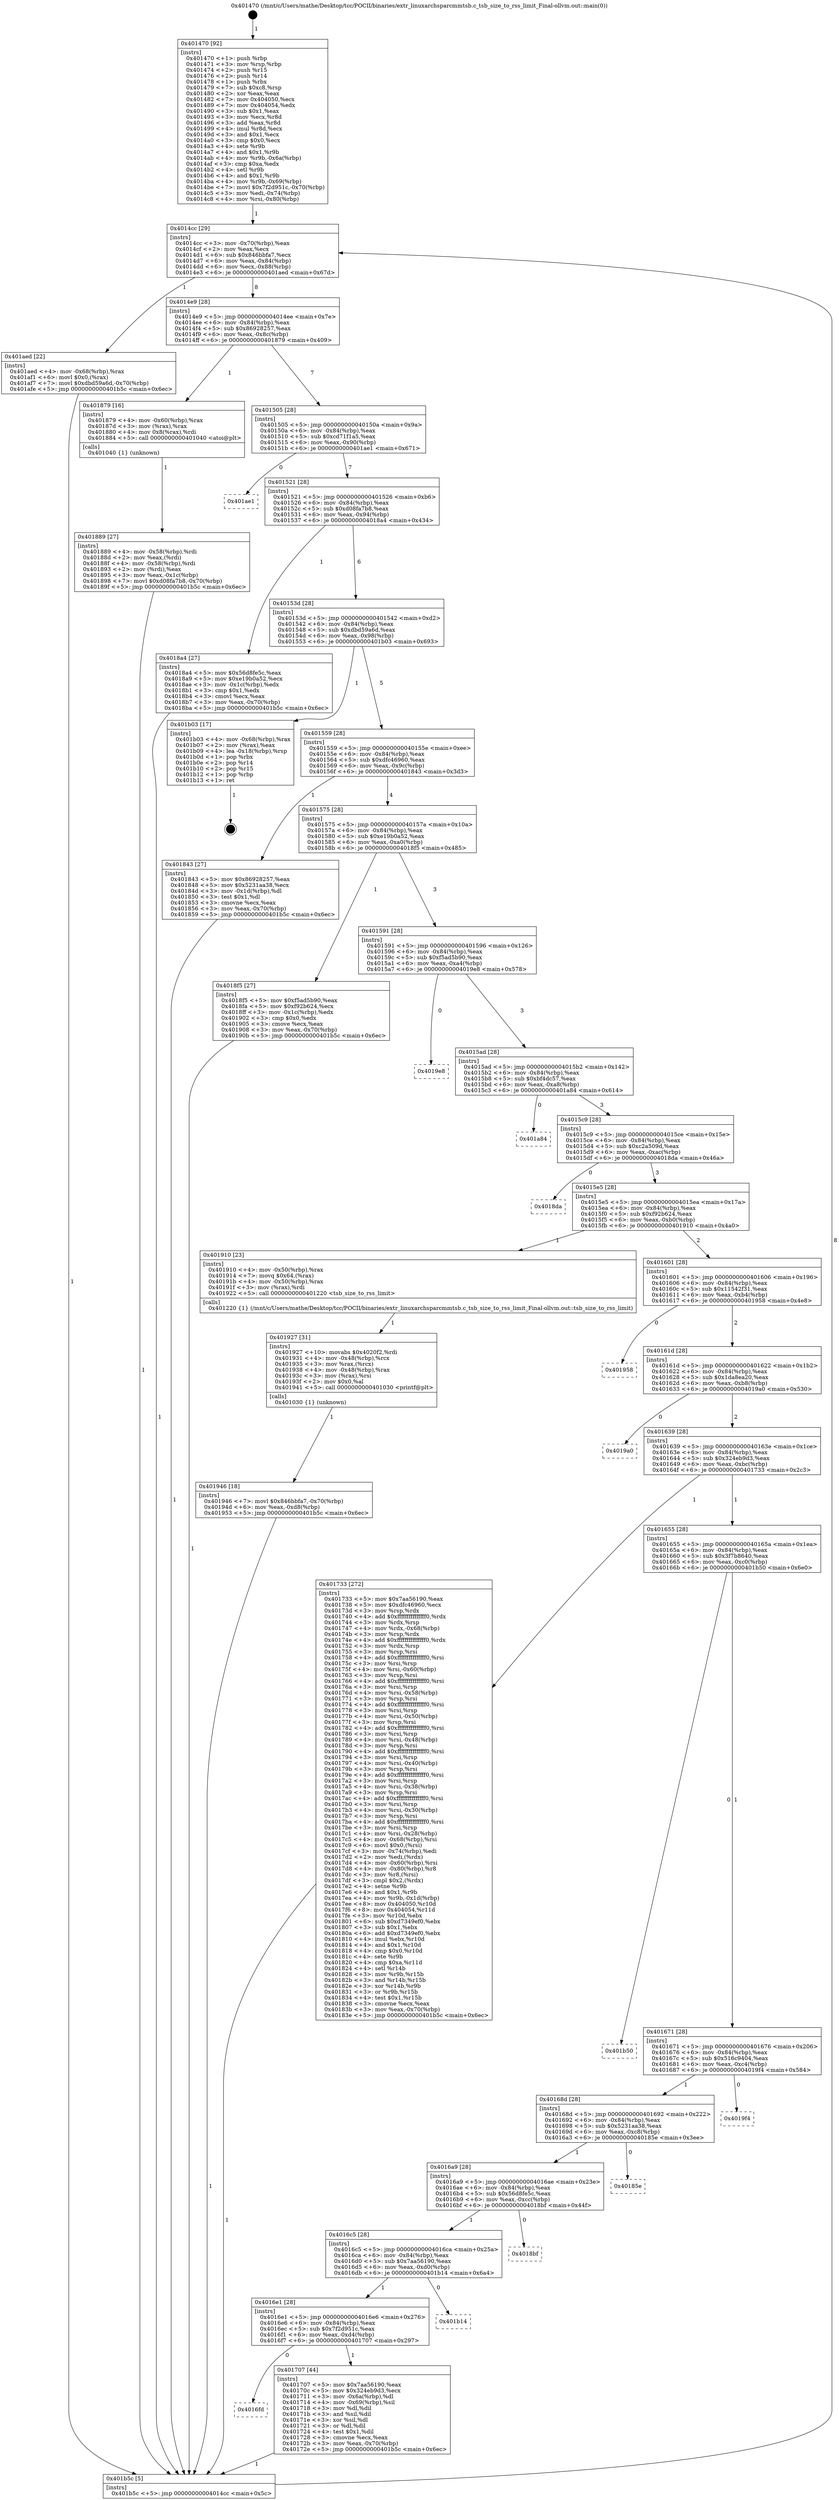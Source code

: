 digraph "0x401470" {
  label = "0x401470 (/mnt/c/Users/mathe/Desktop/tcc/POCII/binaries/extr_linuxarchsparcmmtsb.c_tsb_size_to_rss_limit_Final-ollvm.out::main(0))"
  labelloc = "t"
  node[shape=record]

  Entry [label="",width=0.3,height=0.3,shape=circle,fillcolor=black,style=filled]
  "0x4014cc" [label="{
     0x4014cc [29]\l
     | [instrs]\l
     &nbsp;&nbsp;0x4014cc \<+3\>: mov -0x70(%rbp),%eax\l
     &nbsp;&nbsp;0x4014cf \<+2\>: mov %eax,%ecx\l
     &nbsp;&nbsp;0x4014d1 \<+6\>: sub $0x846bbfa7,%ecx\l
     &nbsp;&nbsp;0x4014d7 \<+6\>: mov %eax,-0x84(%rbp)\l
     &nbsp;&nbsp;0x4014dd \<+6\>: mov %ecx,-0x88(%rbp)\l
     &nbsp;&nbsp;0x4014e3 \<+6\>: je 0000000000401aed \<main+0x67d\>\l
  }"]
  "0x401aed" [label="{
     0x401aed [22]\l
     | [instrs]\l
     &nbsp;&nbsp;0x401aed \<+4\>: mov -0x68(%rbp),%rax\l
     &nbsp;&nbsp;0x401af1 \<+6\>: movl $0x0,(%rax)\l
     &nbsp;&nbsp;0x401af7 \<+7\>: movl $0xdbd59a6d,-0x70(%rbp)\l
     &nbsp;&nbsp;0x401afe \<+5\>: jmp 0000000000401b5c \<main+0x6ec\>\l
  }"]
  "0x4014e9" [label="{
     0x4014e9 [28]\l
     | [instrs]\l
     &nbsp;&nbsp;0x4014e9 \<+5\>: jmp 00000000004014ee \<main+0x7e\>\l
     &nbsp;&nbsp;0x4014ee \<+6\>: mov -0x84(%rbp),%eax\l
     &nbsp;&nbsp;0x4014f4 \<+5\>: sub $0x86928257,%eax\l
     &nbsp;&nbsp;0x4014f9 \<+6\>: mov %eax,-0x8c(%rbp)\l
     &nbsp;&nbsp;0x4014ff \<+6\>: je 0000000000401879 \<main+0x409\>\l
  }"]
  Exit [label="",width=0.3,height=0.3,shape=circle,fillcolor=black,style=filled,peripheries=2]
  "0x401879" [label="{
     0x401879 [16]\l
     | [instrs]\l
     &nbsp;&nbsp;0x401879 \<+4\>: mov -0x60(%rbp),%rax\l
     &nbsp;&nbsp;0x40187d \<+3\>: mov (%rax),%rax\l
     &nbsp;&nbsp;0x401880 \<+4\>: mov 0x8(%rax),%rdi\l
     &nbsp;&nbsp;0x401884 \<+5\>: call 0000000000401040 \<atoi@plt\>\l
     | [calls]\l
     &nbsp;&nbsp;0x401040 \{1\} (unknown)\l
  }"]
  "0x401505" [label="{
     0x401505 [28]\l
     | [instrs]\l
     &nbsp;&nbsp;0x401505 \<+5\>: jmp 000000000040150a \<main+0x9a\>\l
     &nbsp;&nbsp;0x40150a \<+6\>: mov -0x84(%rbp),%eax\l
     &nbsp;&nbsp;0x401510 \<+5\>: sub $0xcd71f1a5,%eax\l
     &nbsp;&nbsp;0x401515 \<+6\>: mov %eax,-0x90(%rbp)\l
     &nbsp;&nbsp;0x40151b \<+6\>: je 0000000000401ae1 \<main+0x671\>\l
  }"]
  "0x401946" [label="{
     0x401946 [18]\l
     | [instrs]\l
     &nbsp;&nbsp;0x401946 \<+7\>: movl $0x846bbfa7,-0x70(%rbp)\l
     &nbsp;&nbsp;0x40194d \<+6\>: mov %eax,-0xd8(%rbp)\l
     &nbsp;&nbsp;0x401953 \<+5\>: jmp 0000000000401b5c \<main+0x6ec\>\l
  }"]
  "0x401ae1" [label="{
     0x401ae1\l
  }", style=dashed]
  "0x401521" [label="{
     0x401521 [28]\l
     | [instrs]\l
     &nbsp;&nbsp;0x401521 \<+5\>: jmp 0000000000401526 \<main+0xb6\>\l
     &nbsp;&nbsp;0x401526 \<+6\>: mov -0x84(%rbp),%eax\l
     &nbsp;&nbsp;0x40152c \<+5\>: sub $0xd08fa7b8,%eax\l
     &nbsp;&nbsp;0x401531 \<+6\>: mov %eax,-0x94(%rbp)\l
     &nbsp;&nbsp;0x401537 \<+6\>: je 00000000004018a4 \<main+0x434\>\l
  }"]
  "0x401927" [label="{
     0x401927 [31]\l
     | [instrs]\l
     &nbsp;&nbsp;0x401927 \<+10\>: movabs $0x4020f2,%rdi\l
     &nbsp;&nbsp;0x401931 \<+4\>: mov -0x48(%rbp),%rcx\l
     &nbsp;&nbsp;0x401935 \<+3\>: mov %rax,(%rcx)\l
     &nbsp;&nbsp;0x401938 \<+4\>: mov -0x48(%rbp),%rax\l
     &nbsp;&nbsp;0x40193c \<+3\>: mov (%rax),%rsi\l
     &nbsp;&nbsp;0x40193f \<+2\>: mov $0x0,%al\l
     &nbsp;&nbsp;0x401941 \<+5\>: call 0000000000401030 \<printf@plt\>\l
     | [calls]\l
     &nbsp;&nbsp;0x401030 \{1\} (unknown)\l
  }"]
  "0x4018a4" [label="{
     0x4018a4 [27]\l
     | [instrs]\l
     &nbsp;&nbsp;0x4018a4 \<+5\>: mov $0x56d8fe5c,%eax\l
     &nbsp;&nbsp;0x4018a9 \<+5\>: mov $0xe19b0a52,%ecx\l
     &nbsp;&nbsp;0x4018ae \<+3\>: mov -0x1c(%rbp),%edx\l
     &nbsp;&nbsp;0x4018b1 \<+3\>: cmp $0x1,%edx\l
     &nbsp;&nbsp;0x4018b4 \<+3\>: cmovl %ecx,%eax\l
     &nbsp;&nbsp;0x4018b7 \<+3\>: mov %eax,-0x70(%rbp)\l
     &nbsp;&nbsp;0x4018ba \<+5\>: jmp 0000000000401b5c \<main+0x6ec\>\l
  }"]
  "0x40153d" [label="{
     0x40153d [28]\l
     | [instrs]\l
     &nbsp;&nbsp;0x40153d \<+5\>: jmp 0000000000401542 \<main+0xd2\>\l
     &nbsp;&nbsp;0x401542 \<+6\>: mov -0x84(%rbp),%eax\l
     &nbsp;&nbsp;0x401548 \<+5\>: sub $0xdbd59a6d,%eax\l
     &nbsp;&nbsp;0x40154d \<+6\>: mov %eax,-0x98(%rbp)\l
     &nbsp;&nbsp;0x401553 \<+6\>: je 0000000000401b03 \<main+0x693\>\l
  }"]
  "0x401889" [label="{
     0x401889 [27]\l
     | [instrs]\l
     &nbsp;&nbsp;0x401889 \<+4\>: mov -0x58(%rbp),%rdi\l
     &nbsp;&nbsp;0x40188d \<+2\>: mov %eax,(%rdi)\l
     &nbsp;&nbsp;0x40188f \<+4\>: mov -0x58(%rbp),%rdi\l
     &nbsp;&nbsp;0x401893 \<+2\>: mov (%rdi),%eax\l
     &nbsp;&nbsp;0x401895 \<+3\>: mov %eax,-0x1c(%rbp)\l
     &nbsp;&nbsp;0x401898 \<+7\>: movl $0xd08fa7b8,-0x70(%rbp)\l
     &nbsp;&nbsp;0x40189f \<+5\>: jmp 0000000000401b5c \<main+0x6ec\>\l
  }"]
  "0x401b03" [label="{
     0x401b03 [17]\l
     | [instrs]\l
     &nbsp;&nbsp;0x401b03 \<+4\>: mov -0x68(%rbp),%rax\l
     &nbsp;&nbsp;0x401b07 \<+2\>: mov (%rax),%eax\l
     &nbsp;&nbsp;0x401b09 \<+4\>: lea -0x18(%rbp),%rsp\l
     &nbsp;&nbsp;0x401b0d \<+1\>: pop %rbx\l
     &nbsp;&nbsp;0x401b0e \<+2\>: pop %r14\l
     &nbsp;&nbsp;0x401b10 \<+2\>: pop %r15\l
     &nbsp;&nbsp;0x401b12 \<+1\>: pop %rbp\l
     &nbsp;&nbsp;0x401b13 \<+1\>: ret\l
  }"]
  "0x401559" [label="{
     0x401559 [28]\l
     | [instrs]\l
     &nbsp;&nbsp;0x401559 \<+5\>: jmp 000000000040155e \<main+0xee\>\l
     &nbsp;&nbsp;0x40155e \<+6\>: mov -0x84(%rbp),%eax\l
     &nbsp;&nbsp;0x401564 \<+5\>: sub $0xdfc46960,%eax\l
     &nbsp;&nbsp;0x401569 \<+6\>: mov %eax,-0x9c(%rbp)\l
     &nbsp;&nbsp;0x40156f \<+6\>: je 0000000000401843 \<main+0x3d3\>\l
  }"]
  "0x401470" [label="{
     0x401470 [92]\l
     | [instrs]\l
     &nbsp;&nbsp;0x401470 \<+1\>: push %rbp\l
     &nbsp;&nbsp;0x401471 \<+3\>: mov %rsp,%rbp\l
     &nbsp;&nbsp;0x401474 \<+2\>: push %r15\l
     &nbsp;&nbsp;0x401476 \<+2\>: push %r14\l
     &nbsp;&nbsp;0x401478 \<+1\>: push %rbx\l
     &nbsp;&nbsp;0x401479 \<+7\>: sub $0xc8,%rsp\l
     &nbsp;&nbsp;0x401480 \<+2\>: xor %eax,%eax\l
     &nbsp;&nbsp;0x401482 \<+7\>: mov 0x404050,%ecx\l
     &nbsp;&nbsp;0x401489 \<+7\>: mov 0x404054,%edx\l
     &nbsp;&nbsp;0x401490 \<+3\>: sub $0x1,%eax\l
     &nbsp;&nbsp;0x401493 \<+3\>: mov %ecx,%r8d\l
     &nbsp;&nbsp;0x401496 \<+3\>: add %eax,%r8d\l
     &nbsp;&nbsp;0x401499 \<+4\>: imul %r8d,%ecx\l
     &nbsp;&nbsp;0x40149d \<+3\>: and $0x1,%ecx\l
     &nbsp;&nbsp;0x4014a0 \<+3\>: cmp $0x0,%ecx\l
     &nbsp;&nbsp;0x4014a3 \<+4\>: sete %r9b\l
     &nbsp;&nbsp;0x4014a7 \<+4\>: and $0x1,%r9b\l
     &nbsp;&nbsp;0x4014ab \<+4\>: mov %r9b,-0x6a(%rbp)\l
     &nbsp;&nbsp;0x4014af \<+3\>: cmp $0xa,%edx\l
     &nbsp;&nbsp;0x4014b2 \<+4\>: setl %r9b\l
     &nbsp;&nbsp;0x4014b6 \<+4\>: and $0x1,%r9b\l
     &nbsp;&nbsp;0x4014ba \<+4\>: mov %r9b,-0x69(%rbp)\l
     &nbsp;&nbsp;0x4014be \<+7\>: movl $0x7f2d951c,-0x70(%rbp)\l
     &nbsp;&nbsp;0x4014c5 \<+3\>: mov %edi,-0x74(%rbp)\l
     &nbsp;&nbsp;0x4014c8 \<+4\>: mov %rsi,-0x80(%rbp)\l
  }"]
  "0x401843" [label="{
     0x401843 [27]\l
     | [instrs]\l
     &nbsp;&nbsp;0x401843 \<+5\>: mov $0x86928257,%eax\l
     &nbsp;&nbsp;0x401848 \<+5\>: mov $0x5231aa38,%ecx\l
     &nbsp;&nbsp;0x40184d \<+3\>: mov -0x1d(%rbp),%dl\l
     &nbsp;&nbsp;0x401850 \<+3\>: test $0x1,%dl\l
     &nbsp;&nbsp;0x401853 \<+3\>: cmovne %ecx,%eax\l
     &nbsp;&nbsp;0x401856 \<+3\>: mov %eax,-0x70(%rbp)\l
     &nbsp;&nbsp;0x401859 \<+5\>: jmp 0000000000401b5c \<main+0x6ec\>\l
  }"]
  "0x401575" [label="{
     0x401575 [28]\l
     | [instrs]\l
     &nbsp;&nbsp;0x401575 \<+5\>: jmp 000000000040157a \<main+0x10a\>\l
     &nbsp;&nbsp;0x40157a \<+6\>: mov -0x84(%rbp),%eax\l
     &nbsp;&nbsp;0x401580 \<+5\>: sub $0xe19b0a52,%eax\l
     &nbsp;&nbsp;0x401585 \<+6\>: mov %eax,-0xa0(%rbp)\l
     &nbsp;&nbsp;0x40158b \<+6\>: je 00000000004018f5 \<main+0x485\>\l
  }"]
  "0x401b5c" [label="{
     0x401b5c [5]\l
     | [instrs]\l
     &nbsp;&nbsp;0x401b5c \<+5\>: jmp 00000000004014cc \<main+0x5c\>\l
  }"]
  "0x4018f5" [label="{
     0x4018f5 [27]\l
     | [instrs]\l
     &nbsp;&nbsp;0x4018f5 \<+5\>: mov $0xf5ad5b90,%eax\l
     &nbsp;&nbsp;0x4018fa \<+5\>: mov $0xf92b624,%ecx\l
     &nbsp;&nbsp;0x4018ff \<+3\>: mov -0x1c(%rbp),%edx\l
     &nbsp;&nbsp;0x401902 \<+3\>: cmp $0x0,%edx\l
     &nbsp;&nbsp;0x401905 \<+3\>: cmove %ecx,%eax\l
     &nbsp;&nbsp;0x401908 \<+3\>: mov %eax,-0x70(%rbp)\l
     &nbsp;&nbsp;0x40190b \<+5\>: jmp 0000000000401b5c \<main+0x6ec\>\l
  }"]
  "0x401591" [label="{
     0x401591 [28]\l
     | [instrs]\l
     &nbsp;&nbsp;0x401591 \<+5\>: jmp 0000000000401596 \<main+0x126\>\l
     &nbsp;&nbsp;0x401596 \<+6\>: mov -0x84(%rbp),%eax\l
     &nbsp;&nbsp;0x40159c \<+5\>: sub $0xf5ad5b90,%eax\l
     &nbsp;&nbsp;0x4015a1 \<+6\>: mov %eax,-0xa4(%rbp)\l
     &nbsp;&nbsp;0x4015a7 \<+6\>: je 00000000004019e8 \<main+0x578\>\l
  }"]
  "0x4016fd" [label="{
     0x4016fd\l
  }", style=dashed]
  "0x4019e8" [label="{
     0x4019e8\l
  }", style=dashed]
  "0x4015ad" [label="{
     0x4015ad [28]\l
     | [instrs]\l
     &nbsp;&nbsp;0x4015ad \<+5\>: jmp 00000000004015b2 \<main+0x142\>\l
     &nbsp;&nbsp;0x4015b2 \<+6\>: mov -0x84(%rbp),%eax\l
     &nbsp;&nbsp;0x4015b8 \<+5\>: sub $0xbf4dc57,%eax\l
     &nbsp;&nbsp;0x4015bd \<+6\>: mov %eax,-0xa8(%rbp)\l
     &nbsp;&nbsp;0x4015c3 \<+6\>: je 0000000000401a84 \<main+0x614\>\l
  }"]
  "0x401707" [label="{
     0x401707 [44]\l
     | [instrs]\l
     &nbsp;&nbsp;0x401707 \<+5\>: mov $0x7aa56190,%eax\l
     &nbsp;&nbsp;0x40170c \<+5\>: mov $0x324eb9d3,%ecx\l
     &nbsp;&nbsp;0x401711 \<+3\>: mov -0x6a(%rbp),%dl\l
     &nbsp;&nbsp;0x401714 \<+4\>: mov -0x69(%rbp),%sil\l
     &nbsp;&nbsp;0x401718 \<+3\>: mov %dl,%dil\l
     &nbsp;&nbsp;0x40171b \<+3\>: and %sil,%dil\l
     &nbsp;&nbsp;0x40171e \<+3\>: xor %sil,%dl\l
     &nbsp;&nbsp;0x401721 \<+3\>: or %dl,%dil\l
     &nbsp;&nbsp;0x401724 \<+4\>: test $0x1,%dil\l
     &nbsp;&nbsp;0x401728 \<+3\>: cmovne %ecx,%eax\l
     &nbsp;&nbsp;0x40172b \<+3\>: mov %eax,-0x70(%rbp)\l
     &nbsp;&nbsp;0x40172e \<+5\>: jmp 0000000000401b5c \<main+0x6ec\>\l
  }"]
  "0x401a84" [label="{
     0x401a84\l
  }", style=dashed]
  "0x4015c9" [label="{
     0x4015c9 [28]\l
     | [instrs]\l
     &nbsp;&nbsp;0x4015c9 \<+5\>: jmp 00000000004015ce \<main+0x15e\>\l
     &nbsp;&nbsp;0x4015ce \<+6\>: mov -0x84(%rbp),%eax\l
     &nbsp;&nbsp;0x4015d4 \<+5\>: sub $0xc2a509d,%eax\l
     &nbsp;&nbsp;0x4015d9 \<+6\>: mov %eax,-0xac(%rbp)\l
     &nbsp;&nbsp;0x4015df \<+6\>: je 00000000004018da \<main+0x46a\>\l
  }"]
  "0x4016e1" [label="{
     0x4016e1 [28]\l
     | [instrs]\l
     &nbsp;&nbsp;0x4016e1 \<+5\>: jmp 00000000004016e6 \<main+0x276\>\l
     &nbsp;&nbsp;0x4016e6 \<+6\>: mov -0x84(%rbp),%eax\l
     &nbsp;&nbsp;0x4016ec \<+5\>: sub $0x7f2d951c,%eax\l
     &nbsp;&nbsp;0x4016f1 \<+6\>: mov %eax,-0xd4(%rbp)\l
     &nbsp;&nbsp;0x4016f7 \<+6\>: je 0000000000401707 \<main+0x297\>\l
  }"]
  "0x4018da" [label="{
     0x4018da\l
  }", style=dashed]
  "0x4015e5" [label="{
     0x4015e5 [28]\l
     | [instrs]\l
     &nbsp;&nbsp;0x4015e5 \<+5\>: jmp 00000000004015ea \<main+0x17a\>\l
     &nbsp;&nbsp;0x4015ea \<+6\>: mov -0x84(%rbp),%eax\l
     &nbsp;&nbsp;0x4015f0 \<+5\>: sub $0xf92b624,%eax\l
     &nbsp;&nbsp;0x4015f5 \<+6\>: mov %eax,-0xb0(%rbp)\l
     &nbsp;&nbsp;0x4015fb \<+6\>: je 0000000000401910 \<main+0x4a0\>\l
  }"]
  "0x401b14" [label="{
     0x401b14\l
  }", style=dashed]
  "0x401910" [label="{
     0x401910 [23]\l
     | [instrs]\l
     &nbsp;&nbsp;0x401910 \<+4\>: mov -0x50(%rbp),%rax\l
     &nbsp;&nbsp;0x401914 \<+7\>: movq $0x64,(%rax)\l
     &nbsp;&nbsp;0x40191b \<+4\>: mov -0x50(%rbp),%rax\l
     &nbsp;&nbsp;0x40191f \<+3\>: mov (%rax),%rdi\l
     &nbsp;&nbsp;0x401922 \<+5\>: call 0000000000401220 \<tsb_size_to_rss_limit\>\l
     | [calls]\l
     &nbsp;&nbsp;0x401220 \{1\} (/mnt/c/Users/mathe/Desktop/tcc/POCII/binaries/extr_linuxarchsparcmmtsb.c_tsb_size_to_rss_limit_Final-ollvm.out::tsb_size_to_rss_limit)\l
  }"]
  "0x401601" [label="{
     0x401601 [28]\l
     | [instrs]\l
     &nbsp;&nbsp;0x401601 \<+5\>: jmp 0000000000401606 \<main+0x196\>\l
     &nbsp;&nbsp;0x401606 \<+6\>: mov -0x84(%rbp),%eax\l
     &nbsp;&nbsp;0x40160c \<+5\>: sub $0x11542f31,%eax\l
     &nbsp;&nbsp;0x401611 \<+6\>: mov %eax,-0xb4(%rbp)\l
     &nbsp;&nbsp;0x401617 \<+6\>: je 0000000000401958 \<main+0x4e8\>\l
  }"]
  "0x4016c5" [label="{
     0x4016c5 [28]\l
     | [instrs]\l
     &nbsp;&nbsp;0x4016c5 \<+5\>: jmp 00000000004016ca \<main+0x25a\>\l
     &nbsp;&nbsp;0x4016ca \<+6\>: mov -0x84(%rbp),%eax\l
     &nbsp;&nbsp;0x4016d0 \<+5\>: sub $0x7aa56190,%eax\l
     &nbsp;&nbsp;0x4016d5 \<+6\>: mov %eax,-0xd0(%rbp)\l
     &nbsp;&nbsp;0x4016db \<+6\>: je 0000000000401b14 \<main+0x6a4\>\l
  }"]
  "0x401958" [label="{
     0x401958\l
  }", style=dashed]
  "0x40161d" [label="{
     0x40161d [28]\l
     | [instrs]\l
     &nbsp;&nbsp;0x40161d \<+5\>: jmp 0000000000401622 \<main+0x1b2\>\l
     &nbsp;&nbsp;0x401622 \<+6\>: mov -0x84(%rbp),%eax\l
     &nbsp;&nbsp;0x401628 \<+5\>: sub $0x1da8ea20,%eax\l
     &nbsp;&nbsp;0x40162d \<+6\>: mov %eax,-0xb8(%rbp)\l
     &nbsp;&nbsp;0x401633 \<+6\>: je 00000000004019a0 \<main+0x530\>\l
  }"]
  "0x4018bf" [label="{
     0x4018bf\l
  }", style=dashed]
  "0x4019a0" [label="{
     0x4019a0\l
  }", style=dashed]
  "0x401639" [label="{
     0x401639 [28]\l
     | [instrs]\l
     &nbsp;&nbsp;0x401639 \<+5\>: jmp 000000000040163e \<main+0x1ce\>\l
     &nbsp;&nbsp;0x40163e \<+6\>: mov -0x84(%rbp),%eax\l
     &nbsp;&nbsp;0x401644 \<+5\>: sub $0x324eb9d3,%eax\l
     &nbsp;&nbsp;0x401649 \<+6\>: mov %eax,-0xbc(%rbp)\l
     &nbsp;&nbsp;0x40164f \<+6\>: je 0000000000401733 \<main+0x2c3\>\l
  }"]
  "0x4016a9" [label="{
     0x4016a9 [28]\l
     | [instrs]\l
     &nbsp;&nbsp;0x4016a9 \<+5\>: jmp 00000000004016ae \<main+0x23e\>\l
     &nbsp;&nbsp;0x4016ae \<+6\>: mov -0x84(%rbp),%eax\l
     &nbsp;&nbsp;0x4016b4 \<+5\>: sub $0x56d8fe5c,%eax\l
     &nbsp;&nbsp;0x4016b9 \<+6\>: mov %eax,-0xcc(%rbp)\l
     &nbsp;&nbsp;0x4016bf \<+6\>: je 00000000004018bf \<main+0x44f\>\l
  }"]
  "0x401733" [label="{
     0x401733 [272]\l
     | [instrs]\l
     &nbsp;&nbsp;0x401733 \<+5\>: mov $0x7aa56190,%eax\l
     &nbsp;&nbsp;0x401738 \<+5\>: mov $0xdfc46960,%ecx\l
     &nbsp;&nbsp;0x40173d \<+3\>: mov %rsp,%rdx\l
     &nbsp;&nbsp;0x401740 \<+4\>: add $0xfffffffffffffff0,%rdx\l
     &nbsp;&nbsp;0x401744 \<+3\>: mov %rdx,%rsp\l
     &nbsp;&nbsp;0x401747 \<+4\>: mov %rdx,-0x68(%rbp)\l
     &nbsp;&nbsp;0x40174b \<+3\>: mov %rsp,%rdx\l
     &nbsp;&nbsp;0x40174e \<+4\>: add $0xfffffffffffffff0,%rdx\l
     &nbsp;&nbsp;0x401752 \<+3\>: mov %rdx,%rsp\l
     &nbsp;&nbsp;0x401755 \<+3\>: mov %rsp,%rsi\l
     &nbsp;&nbsp;0x401758 \<+4\>: add $0xfffffffffffffff0,%rsi\l
     &nbsp;&nbsp;0x40175c \<+3\>: mov %rsi,%rsp\l
     &nbsp;&nbsp;0x40175f \<+4\>: mov %rsi,-0x60(%rbp)\l
     &nbsp;&nbsp;0x401763 \<+3\>: mov %rsp,%rsi\l
     &nbsp;&nbsp;0x401766 \<+4\>: add $0xfffffffffffffff0,%rsi\l
     &nbsp;&nbsp;0x40176a \<+3\>: mov %rsi,%rsp\l
     &nbsp;&nbsp;0x40176d \<+4\>: mov %rsi,-0x58(%rbp)\l
     &nbsp;&nbsp;0x401771 \<+3\>: mov %rsp,%rsi\l
     &nbsp;&nbsp;0x401774 \<+4\>: add $0xfffffffffffffff0,%rsi\l
     &nbsp;&nbsp;0x401778 \<+3\>: mov %rsi,%rsp\l
     &nbsp;&nbsp;0x40177b \<+4\>: mov %rsi,-0x50(%rbp)\l
     &nbsp;&nbsp;0x40177f \<+3\>: mov %rsp,%rsi\l
     &nbsp;&nbsp;0x401782 \<+4\>: add $0xfffffffffffffff0,%rsi\l
     &nbsp;&nbsp;0x401786 \<+3\>: mov %rsi,%rsp\l
     &nbsp;&nbsp;0x401789 \<+4\>: mov %rsi,-0x48(%rbp)\l
     &nbsp;&nbsp;0x40178d \<+3\>: mov %rsp,%rsi\l
     &nbsp;&nbsp;0x401790 \<+4\>: add $0xfffffffffffffff0,%rsi\l
     &nbsp;&nbsp;0x401794 \<+3\>: mov %rsi,%rsp\l
     &nbsp;&nbsp;0x401797 \<+4\>: mov %rsi,-0x40(%rbp)\l
     &nbsp;&nbsp;0x40179b \<+3\>: mov %rsp,%rsi\l
     &nbsp;&nbsp;0x40179e \<+4\>: add $0xfffffffffffffff0,%rsi\l
     &nbsp;&nbsp;0x4017a2 \<+3\>: mov %rsi,%rsp\l
     &nbsp;&nbsp;0x4017a5 \<+4\>: mov %rsi,-0x38(%rbp)\l
     &nbsp;&nbsp;0x4017a9 \<+3\>: mov %rsp,%rsi\l
     &nbsp;&nbsp;0x4017ac \<+4\>: add $0xfffffffffffffff0,%rsi\l
     &nbsp;&nbsp;0x4017b0 \<+3\>: mov %rsi,%rsp\l
     &nbsp;&nbsp;0x4017b3 \<+4\>: mov %rsi,-0x30(%rbp)\l
     &nbsp;&nbsp;0x4017b7 \<+3\>: mov %rsp,%rsi\l
     &nbsp;&nbsp;0x4017ba \<+4\>: add $0xfffffffffffffff0,%rsi\l
     &nbsp;&nbsp;0x4017be \<+3\>: mov %rsi,%rsp\l
     &nbsp;&nbsp;0x4017c1 \<+4\>: mov %rsi,-0x28(%rbp)\l
     &nbsp;&nbsp;0x4017c5 \<+4\>: mov -0x68(%rbp),%rsi\l
     &nbsp;&nbsp;0x4017c9 \<+6\>: movl $0x0,(%rsi)\l
     &nbsp;&nbsp;0x4017cf \<+3\>: mov -0x74(%rbp),%edi\l
     &nbsp;&nbsp;0x4017d2 \<+2\>: mov %edi,(%rdx)\l
     &nbsp;&nbsp;0x4017d4 \<+4\>: mov -0x60(%rbp),%rsi\l
     &nbsp;&nbsp;0x4017d8 \<+4\>: mov -0x80(%rbp),%r8\l
     &nbsp;&nbsp;0x4017dc \<+3\>: mov %r8,(%rsi)\l
     &nbsp;&nbsp;0x4017df \<+3\>: cmpl $0x2,(%rdx)\l
     &nbsp;&nbsp;0x4017e2 \<+4\>: setne %r9b\l
     &nbsp;&nbsp;0x4017e6 \<+4\>: and $0x1,%r9b\l
     &nbsp;&nbsp;0x4017ea \<+4\>: mov %r9b,-0x1d(%rbp)\l
     &nbsp;&nbsp;0x4017ee \<+8\>: mov 0x404050,%r10d\l
     &nbsp;&nbsp;0x4017f6 \<+8\>: mov 0x404054,%r11d\l
     &nbsp;&nbsp;0x4017fe \<+3\>: mov %r10d,%ebx\l
     &nbsp;&nbsp;0x401801 \<+6\>: sub $0xd7349ef0,%ebx\l
     &nbsp;&nbsp;0x401807 \<+3\>: sub $0x1,%ebx\l
     &nbsp;&nbsp;0x40180a \<+6\>: add $0xd7349ef0,%ebx\l
     &nbsp;&nbsp;0x401810 \<+4\>: imul %ebx,%r10d\l
     &nbsp;&nbsp;0x401814 \<+4\>: and $0x1,%r10d\l
     &nbsp;&nbsp;0x401818 \<+4\>: cmp $0x0,%r10d\l
     &nbsp;&nbsp;0x40181c \<+4\>: sete %r9b\l
     &nbsp;&nbsp;0x401820 \<+4\>: cmp $0xa,%r11d\l
     &nbsp;&nbsp;0x401824 \<+4\>: setl %r14b\l
     &nbsp;&nbsp;0x401828 \<+3\>: mov %r9b,%r15b\l
     &nbsp;&nbsp;0x40182b \<+3\>: and %r14b,%r15b\l
     &nbsp;&nbsp;0x40182e \<+3\>: xor %r14b,%r9b\l
     &nbsp;&nbsp;0x401831 \<+3\>: or %r9b,%r15b\l
     &nbsp;&nbsp;0x401834 \<+4\>: test $0x1,%r15b\l
     &nbsp;&nbsp;0x401838 \<+3\>: cmovne %ecx,%eax\l
     &nbsp;&nbsp;0x40183b \<+3\>: mov %eax,-0x70(%rbp)\l
     &nbsp;&nbsp;0x40183e \<+5\>: jmp 0000000000401b5c \<main+0x6ec\>\l
  }"]
  "0x401655" [label="{
     0x401655 [28]\l
     | [instrs]\l
     &nbsp;&nbsp;0x401655 \<+5\>: jmp 000000000040165a \<main+0x1ea\>\l
     &nbsp;&nbsp;0x40165a \<+6\>: mov -0x84(%rbp),%eax\l
     &nbsp;&nbsp;0x401660 \<+5\>: sub $0x3f7b8640,%eax\l
     &nbsp;&nbsp;0x401665 \<+6\>: mov %eax,-0xc0(%rbp)\l
     &nbsp;&nbsp;0x40166b \<+6\>: je 0000000000401b50 \<main+0x6e0\>\l
  }"]
  "0x40185e" [label="{
     0x40185e\l
  }", style=dashed]
  "0x401b50" [label="{
     0x401b50\l
  }", style=dashed]
  "0x401671" [label="{
     0x401671 [28]\l
     | [instrs]\l
     &nbsp;&nbsp;0x401671 \<+5\>: jmp 0000000000401676 \<main+0x206\>\l
     &nbsp;&nbsp;0x401676 \<+6\>: mov -0x84(%rbp),%eax\l
     &nbsp;&nbsp;0x40167c \<+5\>: sub $0x516c9404,%eax\l
     &nbsp;&nbsp;0x401681 \<+6\>: mov %eax,-0xc4(%rbp)\l
     &nbsp;&nbsp;0x401687 \<+6\>: je 00000000004019f4 \<main+0x584\>\l
  }"]
  "0x40168d" [label="{
     0x40168d [28]\l
     | [instrs]\l
     &nbsp;&nbsp;0x40168d \<+5\>: jmp 0000000000401692 \<main+0x222\>\l
     &nbsp;&nbsp;0x401692 \<+6\>: mov -0x84(%rbp),%eax\l
     &nbsp;&nbsp;0x401698 \<+5\>: sub $0x5231aa38,%eax\l
     &nbsp;&nbsp;0x40169d \<+6\>: mov %eax,-0xc8(%rbp)\l
     &nbsp;&nbsp;0x4016a3 \<+6\>: je 000000000040185e \<main+0x3ee\>\l
  }"]
  "0x4019f4" [label="{
     0x4019f4\l
  }", style=dashed]
  Entry -> "0x401470" [label=" 1"]
  "0x4014cc" -> "0x401aed" [label=" 1"]
  "0x4014cc" -> "0x4014e9" [label=" 8"]
  "0x401b03" -> Exit [label=" 1"]
  "0x4014e9" -> "0x401879" [label=" 1"]
  "0x4014e9" -> "0x401505" [label=" 7"]
  "0x401aed" -> "0x401b5c" [label=" 1"]
  "0x401505" -> "0x401ae1" [label=" 0"]
  "0x401505" -> "0x401521" [label=" 7"]
  "0x401946" -> "0x401b5c" [label=" 1"]
  "0x401521" -> "0x4018a4" [label=" 1"]
  "0x401521" -> "0x40153d" [label=" 6"]
  "0x401927" -> "0x401946" [label=" 1"]
  "0x40153d" -> "0x401b03" [label=" 1"]
  "0x40153d" -> "0x401559" [label=" 5"]
  "0x401910" -> "0x401927" [label=" 1"]
  "0x401559" -> "0x401843" [label=" 1"]
  "0x401559" -> "0x401575" [label=" 4"]
  "0x4018a4" -> "0x401b5c" [label=" 1"]
  "0x401575" -> "0x4018f5" [label=" 1"]
  "0x401575" -> "0x401591" [label=" 3"]
  "0x401889" -> "0x401b5c" [label=" 1"]
  "0x401591" -> "0x4019e8" [label=" 0"]
  "0x401591" -> "0x4015ad" [label=" 3"]
  "0x401879" -> "0x401889" [label=" 1"]
  "0x4015ad" -> "0x401a84" [label=" 0"]
  "0x4015ad" -> "0x4015c9" [label=" 3"]
  "0x401843" -> "0x401b5c" [label=" 1"]
  "0x4015c9" -> "0x4018da" [label=" 0"]
  "0x4015c9" -> "0x4015e5" [label=" 3"]
  "0x4018f5" -> "0x401b5c" [label=" 1"]
  "0x4015e5" -> "0x401910" [label=" 1"]
  "0x4015e5" -> "0x401601" [label=" 2"]
  "0x401b5c" -> "0x4014cc" [label=" 8"]
  "0x401601" -> "0x401958" [label=" 0"]
  "0x401601" -> "0x40161d" [label=" 2"]
  "0x401707" -> "0x401b5c" [label=" 1"]
  "0x40161d" -> "0x4019a0" [label=" 0"]
  "0x40161d" -> "0x401639" [label=" 2"]
  "0x4016e1" -> "0x4016fd" [label=" 0"]
  "0x401639" -> "0x401733" [label=" 1"]
  "0x401639" -> "0x401655" [label=" 1"]
  "0x401733" -> "0x401b5c" [label=" 1"]
  "0x401655" -> "0x401b50" [label=" 0"]
  "0x401655" -> "0x401671" [label=" 1"]
  "0x4016c5" -> "0x4016e1" [label=" 1"]
  "0x401671" -> "0x4019f4" [label=" 0"]
  "0x401671" -> "0x40168d" [label=" 1"]
  "0x4016c5" -> "0x401b14" [label=" 0"]
  "0x40168d" -> "0x40185e" [label=" 0"]
  "0x40168d" -> "0x4016a9" [label=" 1"]
  "0x4016e1" -> "0x401707" [label=" 1"]
  "0x4016a9" -> "0x4018bf" [label=" 0"]
  "0x4016a9" -> "0x4016c5" [label=" 1"]
  "0x401470" -> "0x4014cc" [label=" 1"]
}
